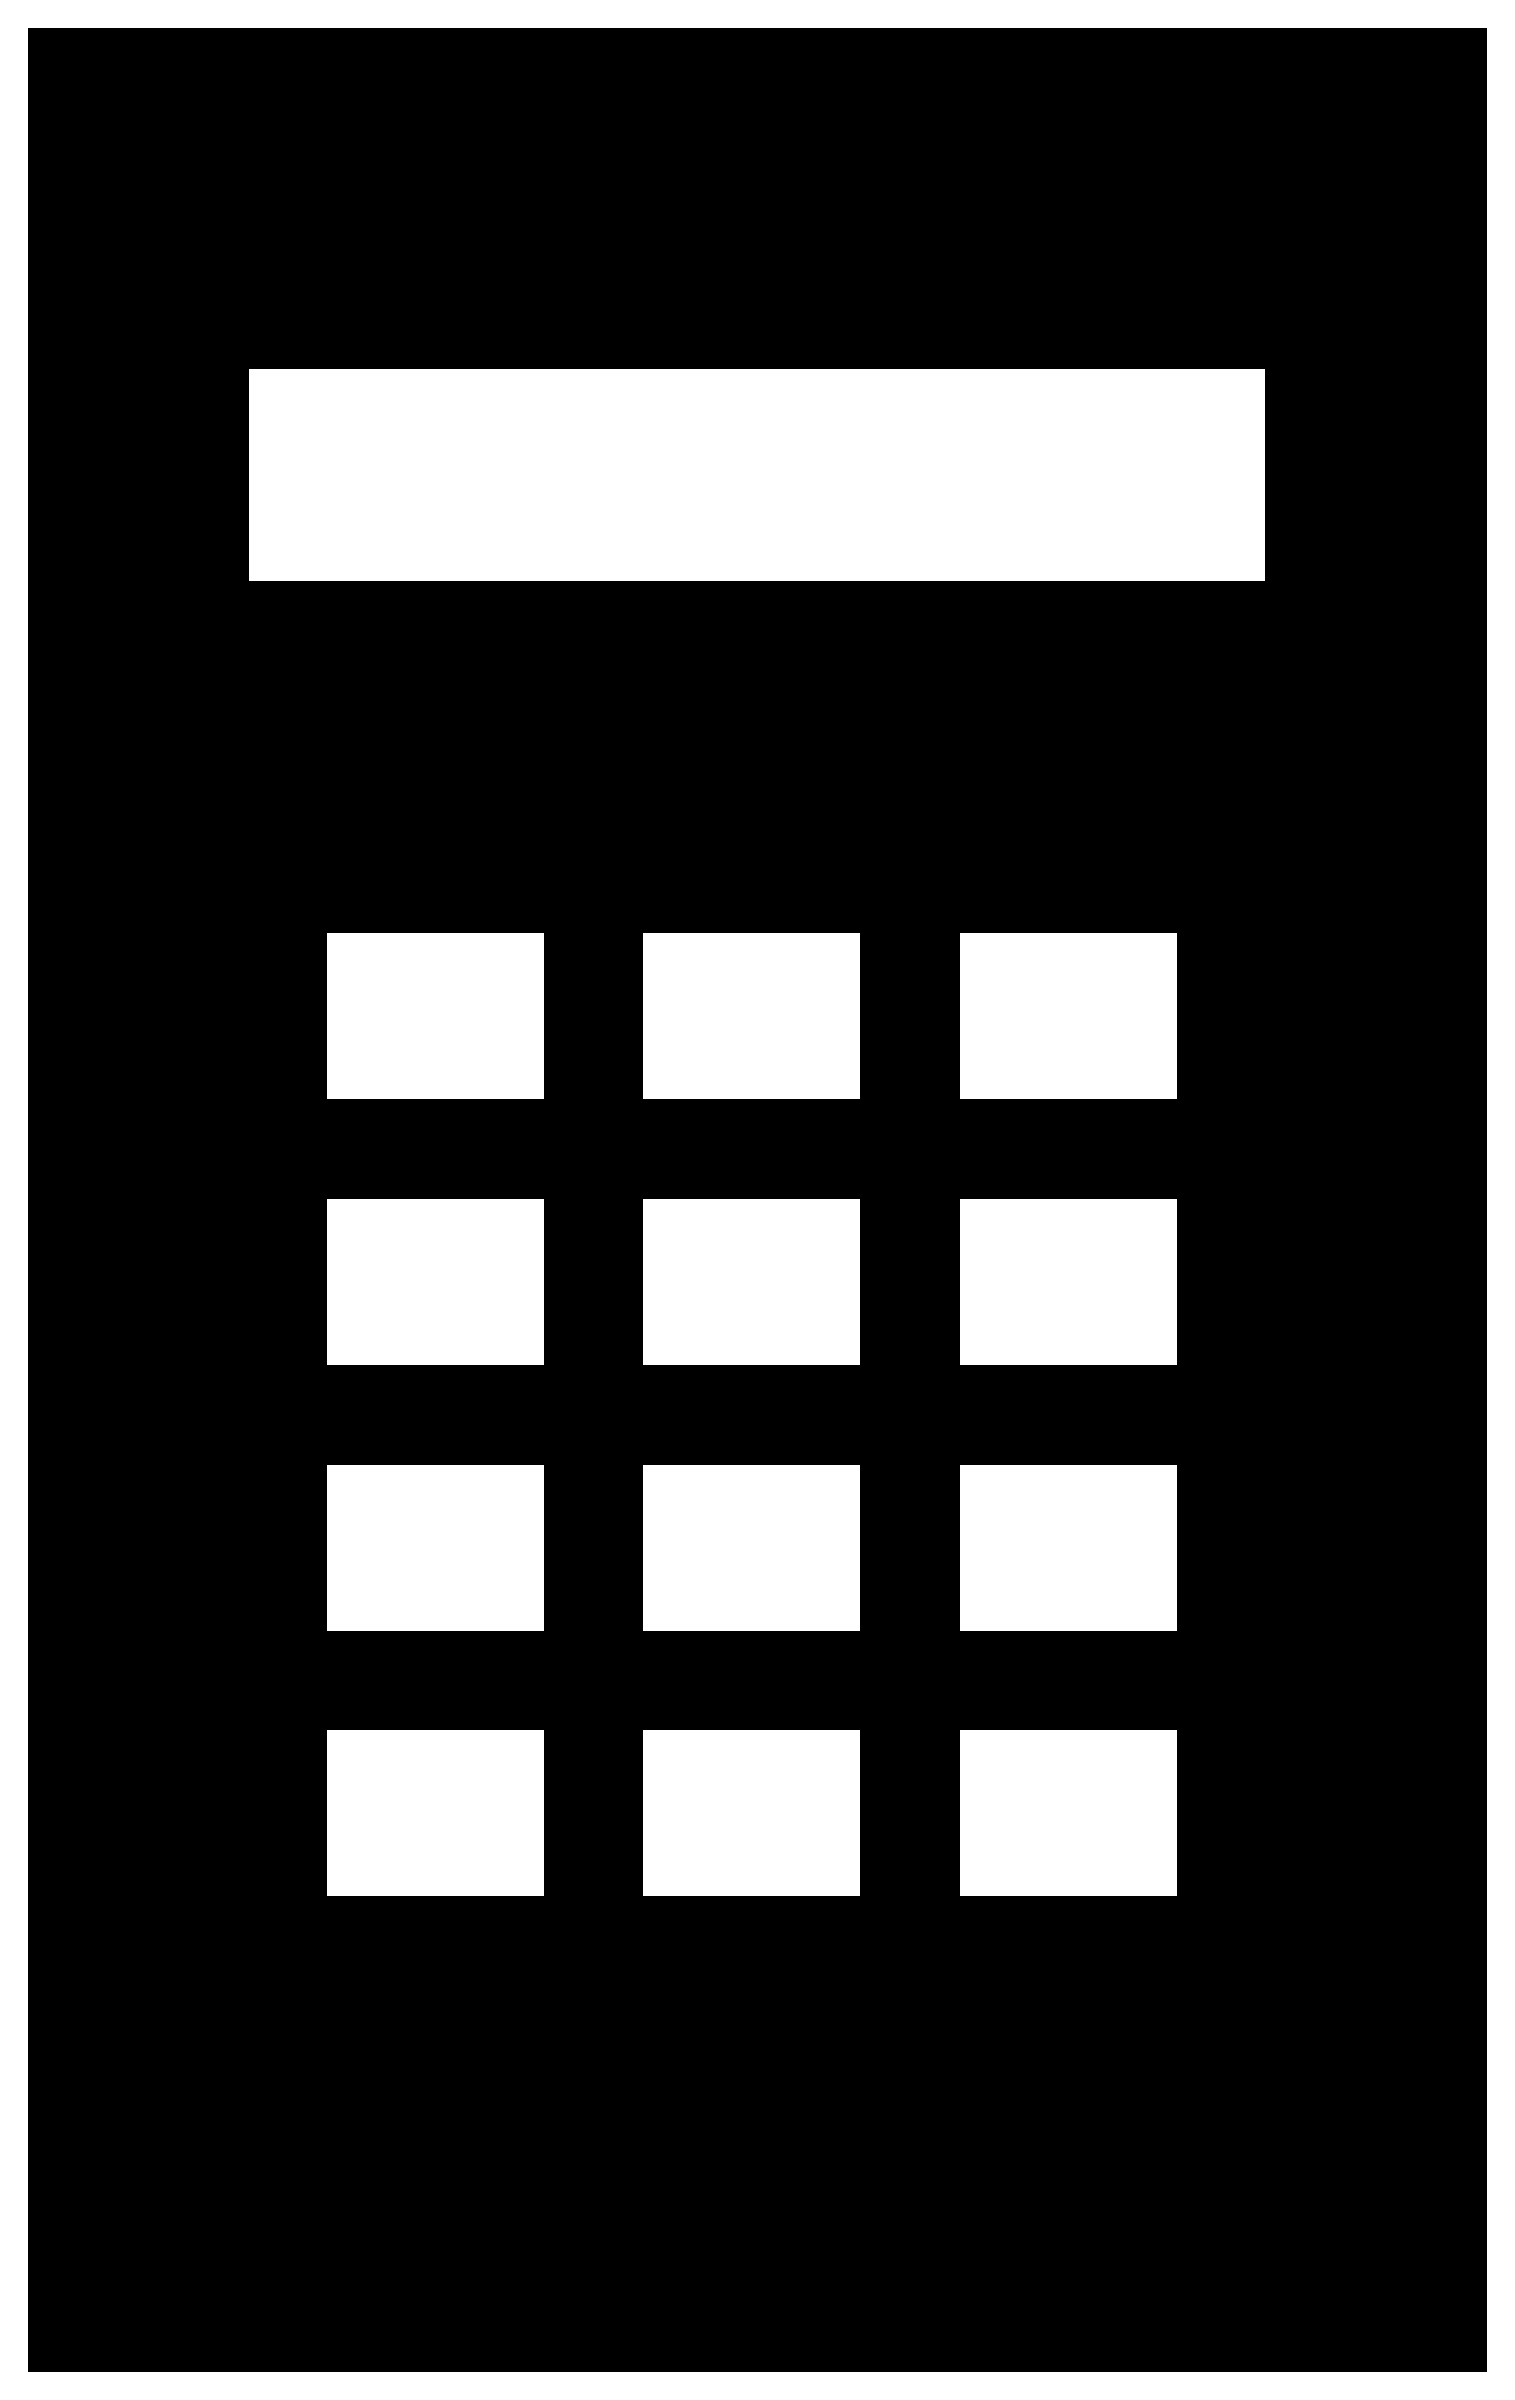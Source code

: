 


\begin{tikzpicture}[y=0.80pt, x=0.80pt, yscale=-1.0, xscale=1.0, inner sep=0pt, outer sep=0pt]
\begin{scope}[shift={(100.0,1652.0)},nonzero rule]
  \path[draw=.,fill=.,line width=1.600pt] (1007.0,0.0) --
    (350.0,0.0) -- (350.0,-1057.0) -- (1007.0,-1057.0) --
    (1007.0,0.0) -- cycle(909.0,-807.0) -- (909.0,-905.0) --
    (448.0,-905.0) -- (448.0,-807.0) -- (909.0,-807.0) --
    cycle(869.0,-573.0) -- (869.0,-650.0) -- (769.0,-650.0) --
    (769.0,-573.0) -- (869.0,-573.0) -- cycle(869.0,-453.0) --
    (869.0,-530.0) -- (769.0,-530.0) -- (769.0,-453.0) --
    (869.0,-453.0) -- cycle(726.0,-573.0) -- (726.0,-650.0) --
    (626.0,-650.0) -- (626.0,-573.0) -- (726.0,-573.0) --
    cycle(869.0,-333.0) -- (869.0,-410.0) -- (769.0,-410.0) --
    (769.0,-333.0) -- (869.0,-333.0) -- cycle(726.0,-453.0) --
    (726.0,-530.0) -- (626.0,-530.0) -- (626.0,-453.0) --
    (726.0,-453.0) -- cycle(583.0,-573.0) -- (583.0,-650.0) --
    (483.0,-650.0) -- (483.0,-573.0) -- (583.0,-573.0) --
    cycle(869.0,-213.0) -- (869.0,-290.0) -- (769.0,-290.0) --
    (769.0,-213.0) -- (869.0,-213.0) -- cycle(726.0,-333.0) --
    (726.0,-410.0) -- (626.0,-410.0) -- (626.0,-333.0) --
    (726.0,-333.0) -- cycle(583.0,-453.0) -- (583.0,-530.0) --
    (483.0,-530.0) -- (483.0,-453.0) -- (583.0,-453.0) --
    cycle(726.0,-213.0) -- (726.0,-290.0) -- (626.0,-290.0) --
    (626.0,-213.0) -- (726.0,-213.0) -- cycle(583.0,-333.0) --
    (583.0,-410.0) -- (483.0,-410.0) -- (483.0,-333.0) --
    (583.0,-333.0) -- cycle(583.0,-213.0) -- (583.0,-290.0) --
    (483.0,-290.0) -- (483.0,-213.0) -- (583.0,-213.0) -- cycle;
\end{scope}

\end{tikzpicture}

